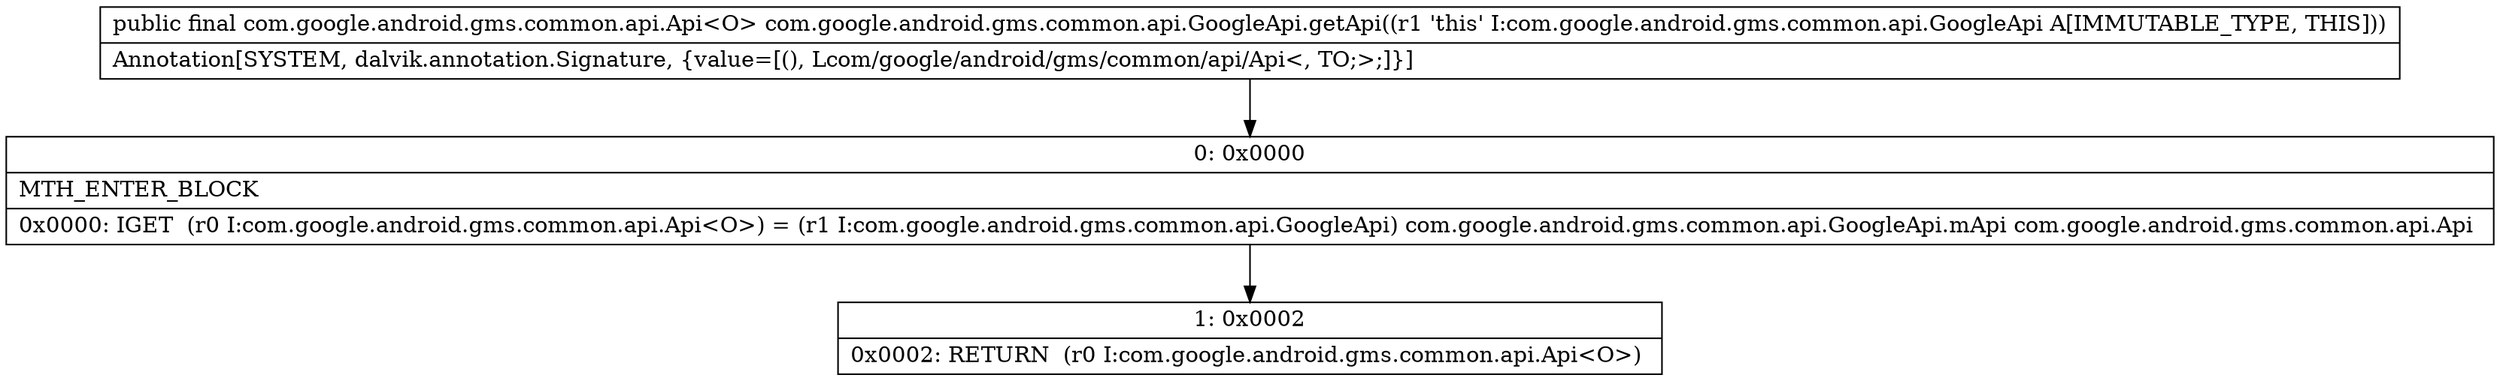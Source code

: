 digraph "CFG forcom.google.android.gms.common.api.GoogleApi.getApi()Lcom\/google\/android\/gms\/common\/api\/Api;" {
Node_0 [shape=record,label="{0\:\ 0x0000|MTH_ENTER_BLOCK\l|0x0000: IGET  (r0 I:com.google.android.gms.common.api.Api\<O\>) = (r1 I:com.google.android.gms.common.api.GoogleApi) com.google.android.gms.common.api.GoogleApi.mApi com.google.android.gms.common.api.Api \l}"];
Node_1 [shape=record,label="{1\:\ 0x0002|0x0002: RETURN  (r0 I:com.google.android.gms.common.api.Api\<O\>) \l}"];
MethodNode[shape=record,label="{public final com.google.android.gms.common.api.Api\<O\> com.google.android.gms.common.api.GoogleApi.getApi((r1 'this' I:com.google.android.gms.common.api.GoogleApi A[IMMUTABLE_TYPE, THIS]))  | Annotation[SYSTEM, dalvik.annotation.Signature, \{value=[(), Lcom\/google\/android\/gms\/common\/api\/Api\<, TO;\>;]\}]\l}"];
MethodNode -> Node_0;
Node_0 -> Node_1;
}

